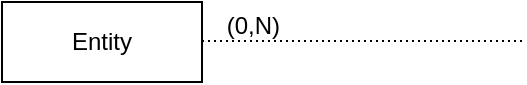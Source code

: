 <mxfile version="22.0.6" type="github">
  <diagram name="Página-1" id="bKW9VQburefcP8jdzYIt">
    <mxGraphModel dx="1185" dy="661" grid="1" gridSize="10" guides="1" tooltips="1" connect="1" arrows="1" fold="1" page="1" pageScale="1" pageWidth="827" pageHeight="1169" math="0" shadow="0">
      <root>
        <mxCell id="0" />
        <mxCell id="1" parent="0" />
        <mxCell id="Uc3sLV_DfWqOFt0EEQKd-1" value="Entity" style="whiteSpace=wrap;html=1;align=center;" vertex="1" parent="1">
          <mxGeometry x="80" y="160" width="100" height="40" as="geometry" />
        </mxCell>
        <mxCell id="Uc3sLV_DfWqOFt0EEQKd-2" value="" style="endArrow=none;html=1;rounded=0;dashed=1;dashPattern=1 2;" edge="1" parent="1">
          <mxGeometry relative="1" as="geometry">
            <mxPoint x="180" y="179.5" as="sourcePoint" />
            <mxPoint x="340" y="179.5" as="targetPoint" />
          </mxGeometry>
        </mxCell>
        <mxCell id="Uc3sLV_DfWqOFt0EEQKd-3" value="(0,N)" style="resizable=0;html=1;whiteSpace=wrap;align=right;verticalAlign=bottom;" connectable="0" vertex="1" parent="Uc3sLV_DfWqOFt0EEQKd-2">
          <mxGeometry x="1" relative="1" as="geometry">
            <mxPoint x="-120" y="1" as="offset" />
          </mxGeometry>
        </mxCell>
      </root>
    </mxGraphModel>
  </diagram>
</mxfile>
